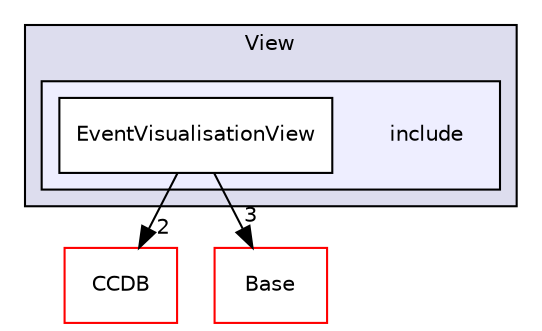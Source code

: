 digraph "/home/travis/build/AliceO2Group/AliceO2/EventVisualisation/View/include" {
  bgcolor=transparent;
  compound=true
  node [ fontsize="10", fontname="Helvetica"];
  edge [ labelfontsize="10", labelfontname="Helvetica"];
  subgraph clusterdir_a37a8fd5762406d546164f859941d1f3 {
    graph [ bgcolor="#ddddee", pencolor="black", label="View" fontname="Helvetica", fontsize="10", URL="dir_a37a8fd5762406d546164f859941d1f3.html"]
  subgraph clusterdir_ecb4103f915c7a04dd46c195301b3d6c {
    graph [ bgcolor="#eeeeff", pencolor="black", label="" URL="dir_ecb4103f915c7a04dd46c195301b3d6c.html"];
    dir_ecb4103f915c7a04dd46c195301b3d6c [shape=plaintext label="include"];
    dir_e0a86475cba7f4f07906814686268e8a [shape=box label="EventVisualisationView" color="black" fillcolor="white" style="filled" URL="dir_e0a86475cba7f4f07906814686268e8a.html"];
  }
  }
  dir_6af676bf18881990e4083e191d0e63e0 [shape=box label="CCDB" color="red" URL="dir_6af676bf18881990e4083e191d0e63e0.html"];
  dir_aefce7a2bfca35990ebbcc105bbcfa2a [shape=box label="Base" color="red" URL="dir_aefce7a2bfca35990ebbcc105bbcfa2a.html"];
  dir_e0a86475cba7f4f07906814686268e8a->dir_6af676bf18881990e4083e191d0e63e0 [headlabel="2", labeldistance=1.5 headhref="dir_000714_000028.html"];
  dir_e0a86475cba7f4f07906814686268e8a->dir_aefce7a2bfca35990ebbcc105bbcfa2a [headlabel="3", labeldistance=1.5 headhref="dir_000714_000345.html"];
}
